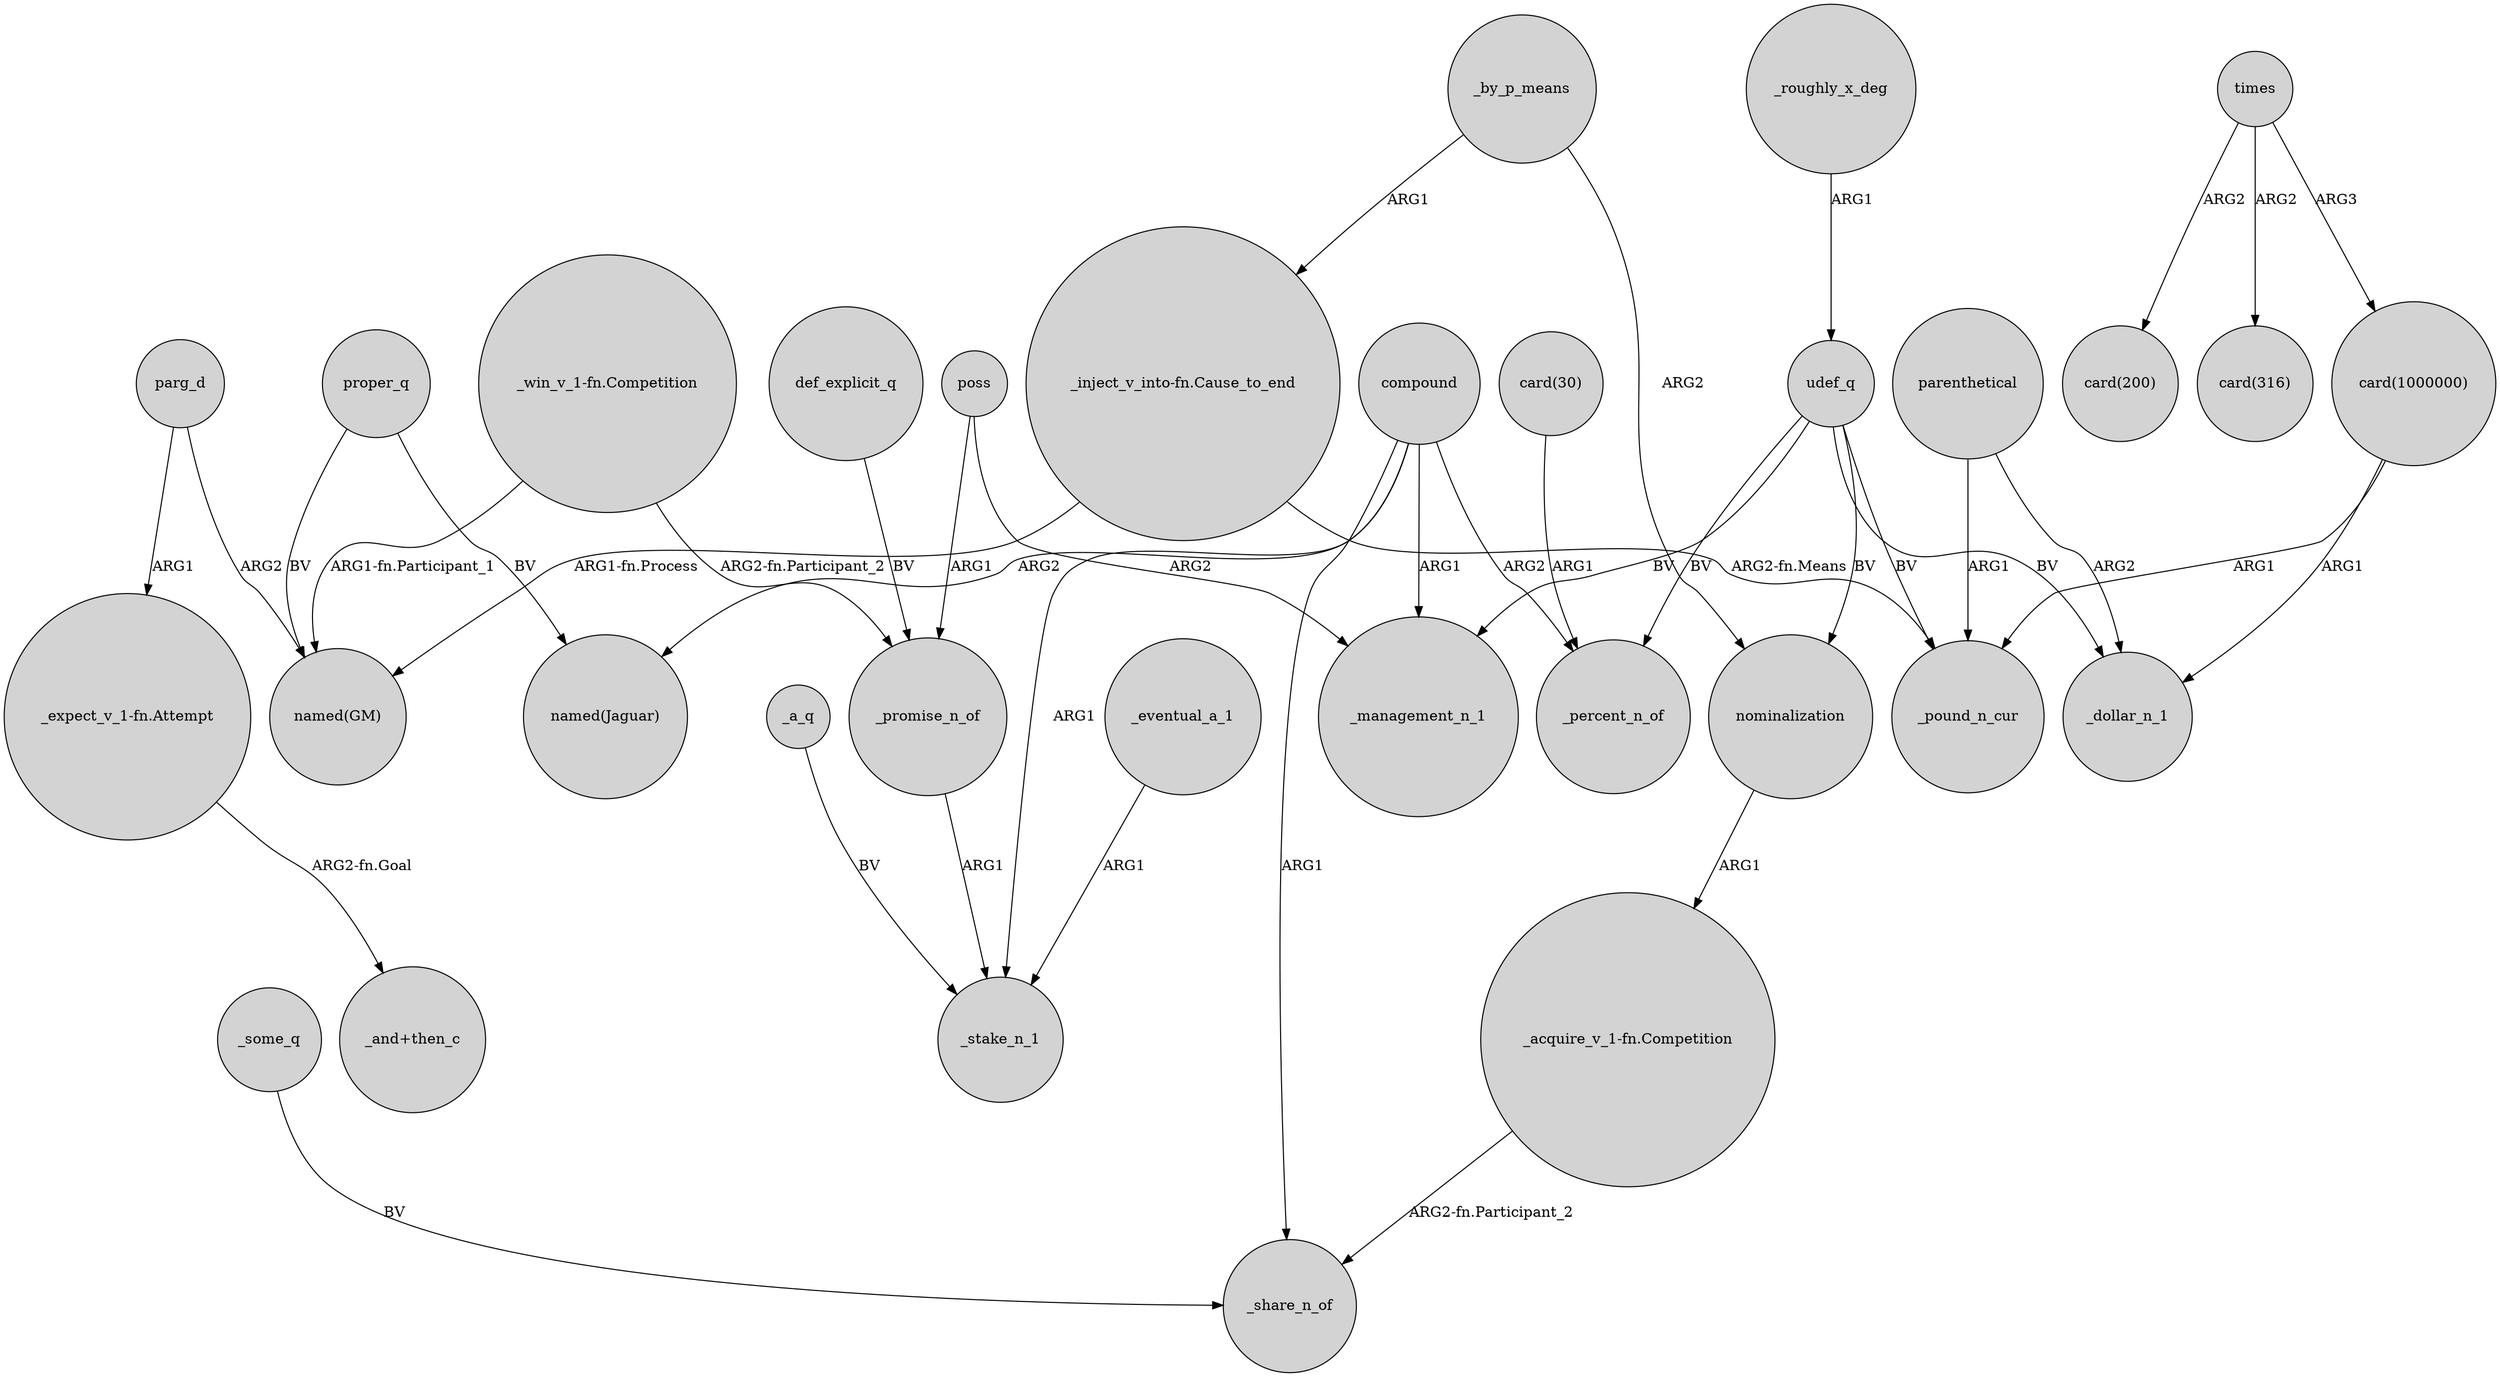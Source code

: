 digraph {
	node [shape=circle style=filled]
	_some_q -> _share_n_of [label=BV]
	udef_q -> _pound_n_cur [label=BV]
	_roughly_x_deg -> udef_q [label=ARG1]
	_by_p_means -> "_inject_v_into-fn.Cause_to_end" [label=ARG1]
	compound -> _share_n_of [label=ARG1]
	"_win_v_1-fn.Competition" -> _promise_n_of [label="ARG2-fn.Participant_2"]
	udef_q -> nominalization [label=BV]
	proper_q -> "named(GM)" [label=BV]
	times -> "card(1000000)" [label=ARG3]
	times -> "card(200)" [label=ARG2]
	"_acquire_v_1-fn.Competition" -> _share_n_of [label="ARG2-fn.Participant_2"]
	"_win_v_1-fn.Competition" -> "named(GM)" [label="ARG1-fn.Participant_1"]
	"_inject_v_into-fn.Cause_to_end" -> "named(GM)" [label="ARG1-fn.Process"]
	"_expect_v_1-fn.Attempt" -> "_and+then_c" [label="ARG2-fn.Goal"]
	parenthetical -> _pound_n_cur [label=ARG1]
	poss -> _promise_n_of [label=ARG1]
	udef_q -> _management_n_1 [label=BV]
	parg_d -> "named(GM)" [label=ARG2]
	compound -> "named(Jaguar)" [label=ARG2]
	udef_q -> _percent_n_of [label=BV]
	"card(1000000)" -> _pound_n_cur [label=ARG1]
	compound -> _management_n_1 [label=ARG1]
	compound -> _stake_n_1 [label=ARG1]
	_by_p_means -> nominalization [label=ARG2]
	compound -> _percent_n_of [label=ARG2]
	def_explicit_q -> _promise_n_of [label=BV]
	proper_q -> "named(Jaguar)" [label=BV]
	"card(30)" -> _percent_n_of [label=ARG1]
	udef_q -> _dollar_n_1 [label=BV]
	"card(1000000)" -> _dollar_n_1 [label=ARG1]
	_eventual_a_1 -> _stake_n_1 [label=ARG1]
	"_inject_v_into-fn.Cause_to_end" -> _pound_n_cur [label="ARG2-fn.Means"]
	poss -> _management_n_1 [label=ARG2]
	nominalization -> "_acquire_v_1-fn.Competition" [label=ARG1]
	parenthetical -> _dollar_n_1 [label=ARG2]
	times -> "card(316)" [label=ARG2]
	_promise_n_of -> _stake_n_1 [label=ARG1]
	parg_d -> "_expect_v_1-fn.Attempt" [label=ARG1]
	_a_q -> _stake_n_1 [label=BV]
}
